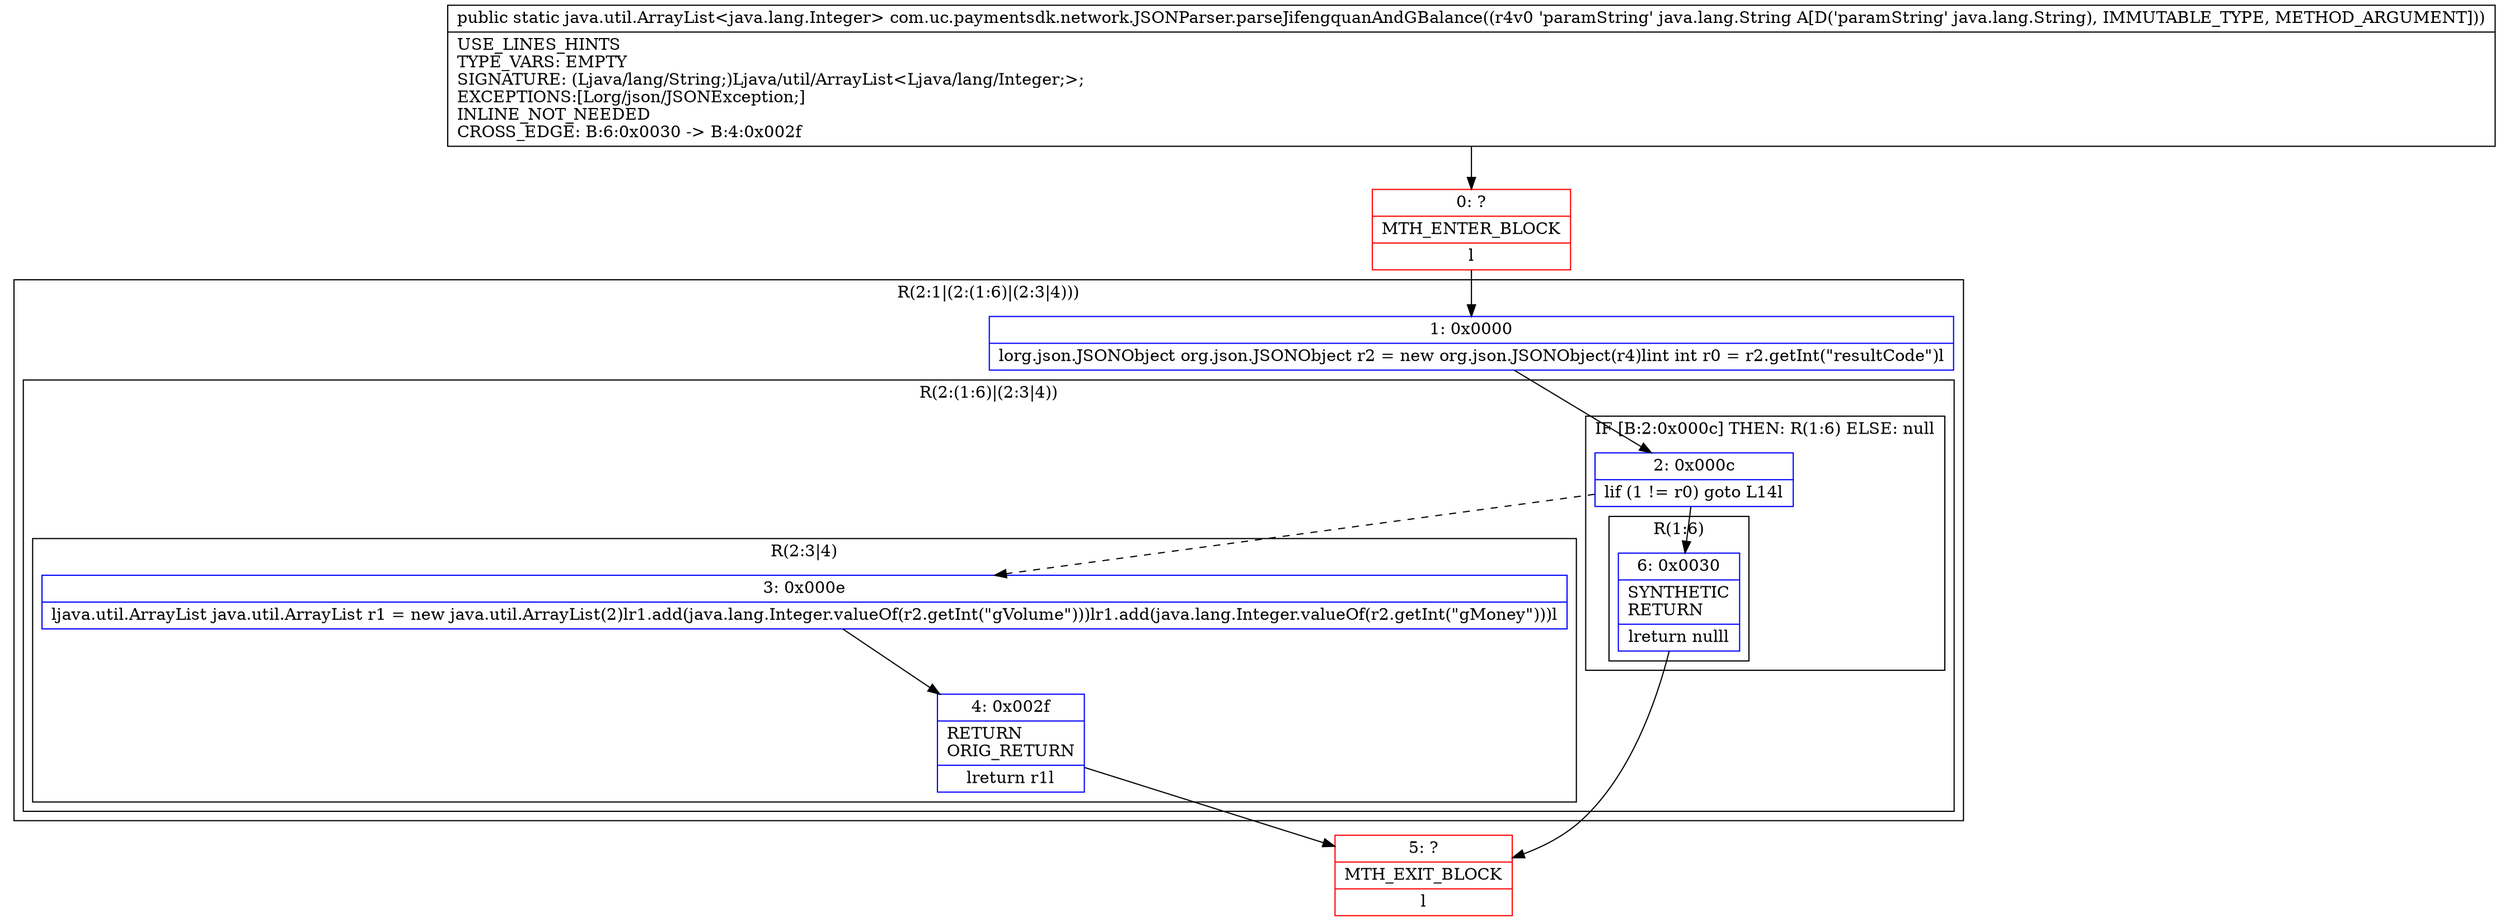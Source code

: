digraph "CFG forcom.uc.paymentsdk.network.JSONParser.parseJifengquanAndGBalance(Ljava\/lang\/String;)Ljava\/util\/ArrayList;" {
subgraph cluster_Region_185378633 {
label = "R(2:1|(2:(1:6)|(2:3|4)))";
node [shape=record,color=blue];
Node_1 [shape=record,label="{1\:\ 0x0000|lorg.json.JSONObject org.json.JSONObject r2 = new org.json.JSONObject(r4)lint int r0 = r2.getInt(\"resultCode\")l}"];
subgraph cluster_Region_485912032 {
label = "R(2:(1:6)|(2:3|4))";
node [shape=record,color=blue];
subgraph cluster_IfRegion_1354776844 {
label = "IF [B:2:0x000c] THEN: R(1:6) ELSE: null";
node [shape=record,color=blue];
Node_2 [shape=record,label="{2\:\ 0x000c|lif (1 != r0) goto L14l}"];
subgraph cluster_Region_1859593229 {
label = "R(1:6)";
node [shape=record,color=blue];
Node_6 [shape=record,label="{6\:\ 0x0030|SYNTHETIC\lRETURN\l|lreturn nulll}"];
}
}
subgraph cluster_Region_513446835 {
label = "R(2:3|4)";
node [shape=record,color=blue];
Node_3 [shape=record,label="{3\:\ 0x000e|ljava.util.ArrayList java.util.ArrayList r1 = new java.util.ArrayList(2)lr1.add(java.lang.Integer.valueOf(r2.getInt(\"gVolume\")))lr1.add(java.lang.Integer.valueOf(r2.getInt(\"gMoney\")))l}"];
Node_4 [shape=record,label="{4\:\ 0x002f|RETURN\lORIG_RETURN\l|lreturn r1l}"];
}
}
}
Node_0 [shape=record,color=red,label="{0\:\ ?|MTH_ENTER_BLOCK\l|l}"];
Node_5 [shape=record,color=red,label="{5\:\ ?|MTH_EXIT_BLOCK\l|l}"];
MethodNode[shape=record,label="{public static java.util.ArrayList\<java.lang.Integer\> com.uc.paymentsdk.network.JSONParser.parseJifengquanAndGBalance((r4v0 'paramString' java.lang.String A[D('paramString' java.lang.String), IMMUTABLE_TYPE, METHOD_ARGUMENT]))  | USE_LINES_HINTS\lTYPE_VARS: EMPTY\lSIGNATURE: (Ljava\/lang\/String;)Ljava\/util\/ArrayList\<Ljava\/lang\/Integer;\>;\lEXCEPTIONS:[Lorg\/json\/JSONException;]\lINLINE_NOT_NEEDED\lCROSS_EDGE: B:6:0x0030 \-\> B:4:0x002f\l}"];
MethodNode -> Node_0;
Node_1 -> Node_2;
Node_2 -> Node_3[style=dashed];
Node_2 -> Node_6;
Node_6 -> Node_5;
Node_3 -> Node_4;
Node_4 -> Node_5;
Node_0 -> Node_1;
}

